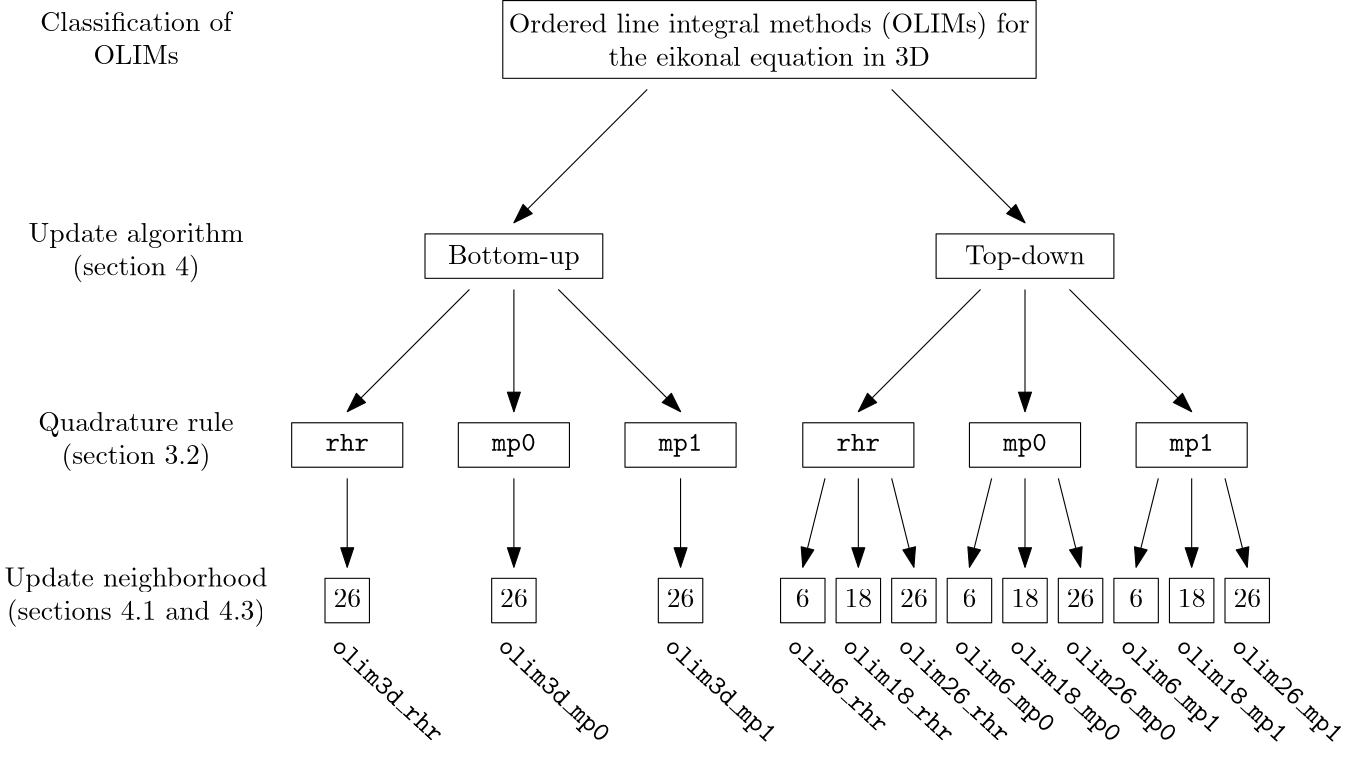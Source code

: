 <?xml version="1.0"?>
<!DOCTYPE ipe SYSTEM "ipe.dtd">
<ipe version="70206" creator="Ipe 7.2.10">
<info created="D:20190617150442" modified="D:20190617151459"/>
<preamble>\newlabel{sec:implementation}{{4}{15}{Implementation of the ordered line integral method}{section.4}{}}
\newlabel{ssec:quadrature}{{3.2}{9}{Quadrature}{subsection.3.2}{}}</preamble>
<ipestyle name="basic">
<symbol name="arrow/arc(spx)">
<path stroke="sym-stroke" fill="sym-stroke" pen="sym-pen">
0 0 m
-1 0.333 l
-1 -0.333 l
h
</path>
</symbol>
<symbol name="arrow/farc(spx)">
<path stroke="sym-stroke" fill="white" pen="sym-pen">
0 0 m
-1 0.333 l
-1 -0.333 l
h
</path>
</symbol>
<symbol name="arrow/ptarc(spx)">
<path stroke="sym-stroke" fill="sym-stroke" pen="sym-pen">
0 0 m
-1 0.333 l
-0.8 0 l
-1 -0.333 l
h
</path>
</symbol>
<symbol name="arrow/fptarc(spx)">
<path stroke="sym-stroke" fill="white" pen="sym-pen">
0 0 m
-1 0.333 l
-0.8 0 l
-1 -0.333 l
h
</path>
</symbol>
<symbol name="mark/circle(sx)" transformations="translations">
<path fill="sym-stroke">
0.6 0 0 0.6 0 0 e
0.4 0 0 0.4 0 0 e
</path>
</symbol>
<symbol name="mark/disk(sx)" transformations="translations">
<path fill="sym-stroke">
0.6 0 0 0.6 0 0 e
</path>
</symbol>
<symbol name="mark/fdisk(sfx)" transformations="translations">
<group>
<path fill="sym-fill">
0.5 0 0 0.5 0 0 e
</path>
<path fill="sym-stroke" fillrule="eofill">
0.6 0 0 0.6 0 0 e
0.4 0 0 0.4 0 0 e
</path>
</group>
</symbol>
<symbol name="mark/box(sx)" transformations="translations">
<path fill="sym-stroke" fillrule="eofill">
-0.6 -0.6 m
0.6 -0.6 l
0.6 0.6 l
-0.6 0.6 l
h
-0.4 -0.4 m
0.4 -0.4 l
0.4 0.4 l
-0.4 0.4 l
h
</path>
</symbol>
<symbol name="mark/square(sx)" transformations="translations">
<path fill="sym-stroke">
-0.6 -0.6 m
0.6 -0.6 l
0.6 0.6 l
-0.6 0.6 l
h
</path>
</symbol>
<symbol name="mark/fsquare(sfx)" transformations="translations">
<group>
<path fill="sym-fill">
-0.5 -0.5 m
0.5 -0.5 l
0.5 0.5 l
-0.5 0.5 l
h
</path>
<path fill="sym-stroke" fillrule="eofill">
-0.6 -0.6 m
0.6 -0.6 l
0.6 0.6 l
-0.6 0.6 l
h
-0.4 -0.4 m
0.4 -0.4 l
0.4 0.4 l
-0.4 0.4 l
h
</path>
</group>
</symbol>
<symbol name="mark/cross(sx)" transformations="translations">
<group>
<path fill="sym-stroke">
-0.43 -0.57 m
0.57 0.43 l
0.43 0.57 l
-0.57 -0.43 l
h
</path>
<path fill="sym-stroke">
-0.43 0.57 m
0.57 -0.43 l
0.43 -0.57 l
-0.57 0.43 l
h
</path>
</group>
</symbol>
<symbol name="arrow/fnormal(spx)">
<path stroke="sym-stroke" fill="white" pen="sym-pen">
0 0 m
-1 0.333 l
-1 -0.333 l
h
</path>
</symbol>
<symbol name="arrow/pointed(spx)">
<path stroke="sym-stroke" fill="sym-stroke" pen="sym-pen">
0 0 m
-1 0.333 l
-0.8 0 l
-1 -0.333 l
h
</path>
</symbol>
<symbol name="arrow/fpointed(spx)">
<path stroke="sym-stroke" fill="white" pen="sym-pen">
0 0 m
-1 0.333 l
-0.8 0 l
-1 -0.333 l
h
</path>
</symbol>
<symbol name="arrow/linear(spx)">
<path stroke="sym-stroke" pen="sym-pen">
-1 0.333 m
0 0 l
-1 -0.333 l
</path>
</symbol>
<symbol name="arrow/fdouble(spx)">
<path stroke="sym-stroke" fill="white" pen="sym-pen">
0 0 m
-1 0.333 l
-1 -0.333 l
h
-1 0 m
-2 0.333 l
-2 -0.333 l
h
</path>
</symbol>
<symbol name="arrow/double(spx)">
<path stroke="sym-stroke" fill="sym-stroke" pen="sym-pen">
0 0 m
-1 0.333 l
-1 -0.333 l
h
-1 0 m
-2 0.333 l
-2 -0.333 l
h
</path>
</symbol>
<pen name="heavier" value="0.8"/>
<pen name="fat" value="1.2"/>
<pen name="ultrafat" value="2"/>
<symbolsize name="large" value="5"/>
<symbolsize name="small" value="2"/>
<symbolsize name="tiny" value="1.1"/>
<arrowsize name="large" value="10"/>
<arrowsize name="small" value="5"/>
<arrowsize name="tiny" value="3"/>
<color name="red" value="1 0 0"/>
<color name="green" value="0 1 0"/>
<color name="blue" value="0 0 1"/>
<color name="yellow" value="1 1 0"/>
<color name="orange" value="1 0.647 0"/>
<color name="gold" value="1 0.843 0"/>
<color name="purple" value="0.627 0.125 0.941"/>
<color name="gray" value="0.745"/>
<color name="brown" value="0.647 0.165 0.165"/>
<color name="navy" value="0 0 0.502"/>
<color name="pink" value="1 0.753 0.796"/>
<color name="seagreen" value="0.18 0.545 0.341"/>
<color name="turquoise" value="0.251 0.878 0.816"/>
<color name="violet" value="0.933 0.51 0.933"/>
<color name="darkblue" value="0 0 0.545"/>
<color name="darkcyan" value="0 0.545 0.545"/>
<color name="darkgray" value="0.663"/>
<color name="darkgreen" value="0 0.392 0"/>
<color name="darkmagenta" value="0.545 0 0.545"/>
<color name="darkorange" value="1 0.549 0"/>
<color name="darkred" value="0.545 0 0"/>
<color name="lightblue" value="0.678 0.847 0.902"/>
<color name="lightcyan" value="0.878 1 1"/>
<color name="lightgray" value="0.827"/>
<color name="lightgreen" value="0.565 0.933 0.565"/>
<color name="lightyellow" value="1 1 0.878"/>
<dashstyle name="dashed" value="[4] 0"/>
<dashstyle name="dotted" value="[1 3] 0"/>
<dashstyle name="dash dotted" value="[4 2 1 2] 0"/>
<dashstyle name="dash dot dotted" value="[4 2 1 2 1 2] 0"/>
<textsize name="large" value="\large"/>
<textsize name="Large" value="\Large"/>
<textsize name="LARGE" value="\LARGE"/>
<textsize name="huge" value="\huge"/>
<textsize name="Huge" value="\Huge"/>
<textsize name="small" value="\small"/>
<textsize name="footnote" value="\footnotesize"/>
<textsize name="tiny" value="\tiny"/>
<textstyle name="center" begin="\begin{center}" end="\end{center}"/>
<textstyle name="itemize" begin="\begin{itemize}" end="\end{itemize}"/>
<textstyle name="item" begin="\begin{itemize}\item{}" end="\end{itemize}"/>
<gridsize name="4 pts" value="4"/>
<gridsize name="8 pts (~3 mm)" value="8"/>
<gridsize name="16 pts (~6 mm)" value="16"/>
<gridsize name="32 pts (~12 mm)" value="32"/>
<gridsize name="10 pts (~3.5 mm)" value="10"/>
<gridsize name="20 pts (~7 mm)" value="20"/>
<gridsize name="14 pts (~5 mm)" value="14"/>
<gridsize name="28 pts (~10 mm)" value="28"/>
<gridsize name="56 pts (~20 mm)" value="56"/>
<anglesize name="90 deg" value="90"/>
<anglesize name="60 deg" value="60"/>
<anglesize name="45 deg" value="45"/>
<anglesize name="30 deg" value="30"/>
<anglesize name="22.5 deg" value="22.5"/>
<opacity name="10%" value="0.1"/>
<opacity name="30%" value="0.3"/>
<opacity name="50%" value="0.5"/>
<opacity name="75%" value="0.75"/>
<tiling name="falling" angle="-60" step="4" width="1"/>
<tiling name="rising" angle="30" step="4" width="1"/>
</ipestyle>
<page>
<layer name="alpha"/>
<view layers="alpha" active="alpha"/>
<text layer="alpha" matrix="1 0 0 1 92 0" transformations="translations" pos="160 704" stroke="black" type="minipage" width="192" height="13.164" depth="8.2" valign="top" style="center">Ordered line integral methods (OLIMs) for the eikonal equation in 3D</text>
<path matrix="1 0 0 1 112 4" stroke="black" arrow="normal/normal">
192 672 m
144 624 l
</path>
<path matrix="1 0 0 1 136 4" stroke="black" arrow="normal/normal">
256 672 m
304 624 l
</path>
<text matrix="1 0 0 1 112 4" transformations="translations" pos="112 616" stroke="black" type="minipage" width="64" height="6.865" depth="1.88" valign="top" style="center">Bottom-up</text>
<text matrix="1 0 0 1 136 4" transformations="translations" pos="272 616" stroke="black" type="minipage" width="64" height="6.926" depth="1.93" valign="top" style="center">Top-down</text>
<text matrix="1 0 0 1 284 0" transformations="translations" pos="72 552" stroke="black" type="minipage" width="48" height="5.538" depth="0.55" valign="top" style="center">\texttt{rhr}</text>
<text matrix="1 0 0 1 296 0" transformations="translations" pos="120 552" stroke="black" type="minipage" width="48" height="6.642" depth="1.66" valign="top" style="center">\texttt{mp0}</text>
<text matrix="1 0 0 1 308 0" transformations="translations" pos="168 552" stroke="black" type="minipage" width="48" height="6.642" depth="1.66" valign="top" style="center">\texttt{mp1}</text>
<path matrix="1 0 0 1 124 0" stroke="black" arrow="normal/normal">
256 536 m
256 504 l
</path>
<text matrix="1 0 0 1 124 0" transformations="translations" pos="248 496" stroke="black" type="minipage" width="16" height="5.7" depth="0.72" valign="top" style="center">18</text>
<text matrix="1 0 0 1 128 0" transformations="translations" pos="264 496" stroke="black" type="minipage" width="16" height="5.7" depth="0.72" valign="top" style="center">26</text>
<text matrix="1 0 0 1 120 0" transformations="translations" pos="232 496" stroke="black" type="minipage" width="16" height="5.7" depth="0.72" valign="top" style="center">6</text>
<path matrix="1 0 0 1 184 0" stroke="black" arrow="normal/normal">
256 536 m
256 504 l
</path>
<text matrix="1 0 0 1 184 0" transformations="translations" pos="248 496" stroke="black" type="minipage" width="16" height="5.7" depth="0.72" valign="top" style="center">18</text>
<text matrix="1 0 0 1 188 0" transformations="translations" pos="264 496" stroke="black" type="minipage" width="16" height="5.7" depth="0.72" valign="top" style="center">26</text>
<text matrix="1 0 0 1 180 0" transformations="translations" pos="232 496" stroke="black" type="minipage" width="16" height="5.7" depth="0.72" valign="top" style="center">6</text>
<path matrix="1 0 0 1 244 0" stroke="black" arrow="normal/normal">
256 536 m
256 504 l
</path>
<text matrix="1 0 0 1 244 0" transformations="translations" pos="248 496" stroke="black" type="minipage" width="16" height="5.7" depth="0.72" valign="top" style="center">18</text>
<text matrix="1 0 0 1 248 0" transformations="translations" pos="264 496" stroke="black" type="minipage" width="16" height="5.7" depth="0.72" valign="top" style="center">26</text>
<text matrix="1 0 0 1 240 0" transformations="translations" pos="232 496" stroke="black" type="minipage" width="16" height="5.7" depth="0.72" valign="top" style="center">6</text>
<text matrix="1 0 0 1 100 0" transformations="translations" pos="72 552" stroke="black" type="minipage" width="48" height="5.538" depth="0.55" valign="top" style="center">\texttt{rhr}</text>
<text matrix="1 0 0 1 112 0" transformations="translations" pos="120 552" stroke="black" type="minipage" width="48" height="6.642" depth="1.66" valign="top" style="center">\texttt{mp0}</text>
<text matrix="1 0 0 1 124 0" transformations="translations" pos="168 552" stroke="black" type="minipage" width="48" height="6.642" depth="1.66" valign="top" style="center">\texttt{mp1}</text>
<path matrix="1 0 0 1 -60 0" stroke="black" arrow="normal/normal">
256 536 m
256 504 l
</path>
<text matrix="1 0 0 1 -76 0" transformations="translations" pos="264 496" stroke="black" type="minipage" width="16" height="5.7" depth="0.72" valign="top" style="center">26</text>
<path stroke="black" arrow="normal/normal">
256 536 m
256 504 l
</path>
<text matrix="1 0 0 1 -16 0" transformations="translations" pos="264 496" stroke="black" type="minipage" width="16" height="5.7" depth="0.72" valign="top" style="center">26</text>
<path matrix="1 0 0 1 60 0" stroke="black" arrow="normal/normal">
256 536 m
256 504 l
</path>
<text matrix="1 0 0 1 44 0" transformations="translations" pos="264 496" stroke="black" type="minipage" width="16" height="5.7" depth="0.72" valign="top" style="center">26</text>
<path matrix="1 0 0 1 124 0" stroke="black" rarrow="normal/normal">
72 560 m
116 604 l
116 604 l
</path>
<path matrix="1 0 0 1 124 0" stroke="black" rarrow="normal/normal">
132 560 m
132 604 l
</path>
<path matrix="1 0 0 1 124 0" stroke="black" rarrow="normal/normal">
192 560 m
148 604 l
</path>
<path matrix="1 0 0 1 124 0" stroke="black" rarrow="normal/normal">
316 560 m
316 604 l
</path>
<path matrix="1 0 0 1 124 0" stroke="black" rarrow="normal/normal">
256 560 m
300 604 l
</path>
<path matrix="1 0 0 1 124 0" stroke="black" rarrow="normal/normal">
376 560 m
332 604 l
</path>
<path matrix="1 0 0 1 124 0" stroke="black">
228 500 m
228 484 l
244 484 l
244 500 l
h
</path>
<path matrix="1 0 0 1 144 0" stroke="black">
228 500 m
228 484 l
244 484 l
244 500 l
h
</path>
<path matrix="1 0 0 1 164 0" stroke="black">
228 500 m
228 484 l
244 484 l
244 500 l
h
</path>
<path matrix="1 0 0 1 184 0" stroke="black">
228 500 m
228 484 l
244 484 l
244 500 l
h
</path>
<path matrix="1 0 0 1 204 0" stroke="black">
228 500 m
228 484 l
244 484 l
244 500 l
h
</path>
<path matrix="1 0 0 1 224 0" stroke="black">
228 500 m
228 484 l
244 484 l
244 500 l
h
</path>
<path matrix="1 0 0 1 244 0" stroke="black">
228 500 m
228 484 l
244 484 l
244 500 l
h
</path>
<path matrix="1 0 0 1 264 0" stroke="black">
228 500 m
228 484 l
244 484 l
244 500 l
h
</path>
<path matrix="1 0 0 1 284 0" stroke="black">
228 500 m
228 484 l
244 484 l
244 500 l
h
</path>
<path matrix="1 0 0 1 -40 0" stroke="black">
228 500 m
228 484 l
244 484 l
244 500 l
h
</path>
<path matrix="1 0 0 1 20 0" stroke="black">
228 500 m
228 484 l
244 484 l
244 500 l
h
</path>
<path matrix="1 0 0 1 80 0" stroke="black">
228 500 m
228 484 l
244 484 l
244 500 l
h
</path>
<path matrix="1 0 0 1 124 0" stroke="black" rarrow="normal/normal">
236 504 m
244 536 l
</path>
<path matrix="1 0 0 1 124 0" stroke="black" rarrow="normal/normal">
276 504 m
268 536 l
</path>
<path matrix="1 0 0 1 184 0" stroke="black" rarrow="normal/normal">
236 504 m
244 536 l
</path>
<path matrix="1 0 0 1 184 0" stroke="black" rarrow="normal/normal">
276 504 m
268 536 l
</path>
<path matrix="1 0 0 1 244 0" stroke="black" rarrow="normal/normal">
236 504 m
244 536 l
</path>
<path matrix="1 0 0 1 244 0" stroke="black" rarrow="normal/normal">
276 504 m
268 536 l
</path>
<path matrix="1 0 0 1 124 0" stroke="black">
236 540 m
236 556 l
276 556 l
276 540 l
h
</path>
<path matrix="1 0 0 1 184 0" stroke="black">
236 540 m
236 556 l
276 556 l
276 540 l
h
</path>
<path matrix="1 0 0 1 244 0" stroke="black">
236 540 m
236 556 l
276 556 l
276 540 l
h
</path>
<path matrix="1 0 0 1 -60 0" stroke="black">
236 540 m
236 556 l
276 556 l
276 540 l
h
</path>
<path stroke="black">
236 540 m
236 556 l
276 556 l
276 540 l
h
</path>
<path matrix="1 0 0 1 60 0" stroke="black">
236 540 m
236 556 l
276 556 l
276 540 l
h
</path>
<path matrix="1 0 0 1 124 0" stroke="black">
100 624 m
100 608 l
164 608 l
164 624 l
h
</path>
<path matrix="1 0 0 1 124 0" stroke="black">
284 624 m
284 608 l
348 608 l
348 624 l
h
</path>
<path matrix="1 0 0 1 124 0" stroke="black">
128 708 m
128 680 l
320 680 l
320 708 l
h
</path>
<text matrix="0.735493 -0.677532 0.677532 0.735493 -159.55 196.092" pos="68 448" stroke="black" type="minipage" width="60" height="5.538" depth="0.55" valign="top">\texttt{olim3d\_rhr}</text>
<text matrix="0.735493 -0.677532 0.677532 0.735493 -99.55 196.092" pos="68 448" stroke="black" type="minipage" width="60" height="6.642" depth="1.66" valign="top">\texttt{olim3d\_mp0}</text>
<text matrix="0.735493 -0.677532 0.677532 0.735493 -39.55 196.092" pos="68 448" stroke="black" type="minipage" width="60" height="6.642" depth="1.66" valign="top">\texttt{olim3d\_mp1}</text>
<text matrix="0.735493 -0.677532 0.677532 0.735493 4.45 196.092" pos="68 448" stroke="black" type="minipage" width="60" height="5.538" depth="0.55" valign="top">\texttt{olim6\_rhr}</text>
<text matrix="0.735493 -0.677532 0.677532 0.735493 24.45 196.092" pos="68 448" stroke="black" type="minipage" width="60" height="5.538" depth="0.55" valign="top">\texttt{olim18\_rhr}</text>
<text matrix="0.735493 -0.677532 0.677532 0.735493 44.45 196.092" pos="68 448" stroke="black" type="minipage" width="60" height="5.538" depth="0.55" valign="top">\texttt{olim26\_rhr}</text>
<text matrix="0.735493 -0.677532 0.677532 0.735493 64.45 196.092" pos="68 448" stroke="black" type="minipage" width="60" height="6.642" depth="1.66" valign="top">\texttt{olim6\_mp0}</text>
<text matrix="0.735493 -0.677532 0.677532 0.735493 84.45 196.092" pos="68 448" stroke="black" type="minipage" width="60" height="6.642" depth="1.66" valign="top">\texttt{olim18\_mp0}</text>
<text matrix="0.735493 -0.677532 0.677532 0.735493 104.45 196.092" pos="68 448" stroke="black" type="minipage" width="60" height="6.642" depth="1.66" valign="top">\texttt{olim26\_mp0}</text>
<text matrix="0.735493 -0.677532 0.677532 0.735493 124.45 196.092" pos="68 448" stroke="black" type="minipage" width="60" height="6.642" depth="1.66" valign="top">\texttt{olim6\_mp1}</text>
<text matrix="0.735493 -0.677532 0.677532 0.735493 144.45 196.092" pos="68 448" stroke="black" type="minipage" width="60" height="6.642" depth="1.66" valign="top">\texttt{olim18\_mp1}</text>
<text matrix="0.735493 -0.677532 0.677532 0.735493 164.45 196.092" pos="68 448" stroke="black" type="minipage" width="60" height="6.642" depth="1.66" valign="top">\texttt{olim26\_mp1}</text>
<text pos="80 704" stroke="black" type="minipage" width="80" height="11.924" depth="6.95" valign="top" style="center">Classification of OLIMs</text>
<text matrix="1 0 0 1 0 -64" pos="80 624" stroke="black" type="minipage" width="80" height="13.164" depth="8.2" valign="top" style="center">Quadrature rule (section 3.2)</text>
<text pos="80 628" stroke="black" type="minipage" width="80" height="13.164" depth="8.2" valign="top" style="center">Update algorithm (section 4)</text>
<text matrix="1 0 0 1 -8 0" pos="80 504" stroke="black" type="minipage" width="96" height="13.164" depth="8.2" valign="top" style="center">Update neighborhood (sections 4.1 and 4.3)</text>
</page>
</ipe>
